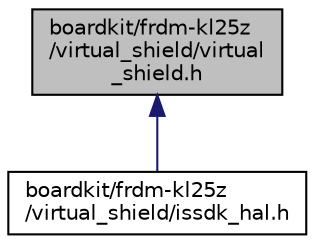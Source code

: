 digraph "boardkit/frdm-kl25z/virtual_shield/virtual_shield.h"
{
  edge [fontname="Helvetica",fontsize="10",labelfontname="Helvetica",labelfontsize="10"];
  node [fontname="Helvetica",fontsize="10",shape=record];
  Node1 [label="boardkit/frdm-kl25z\l/virtual_shield/virtual\l_shield.h",height=0.2,width=0.4,color="black", fillcolor="grey75", style="filled", fontcolor="black"];
  Node1 -> Node2 [dir="back",color="midnightblue",fontsize="10",style="solid",fontname="Helvetica"];
  Node2 [label="boardkit/frdm-kl25z\l/virtual_shield/issdk_hal.h",height=0.2,width=0.4,color="black", fillcolor="white", style="filled",URL="$frdm-kl25z_2virtual__shield_2issdk__hal_8h.html"];
}
